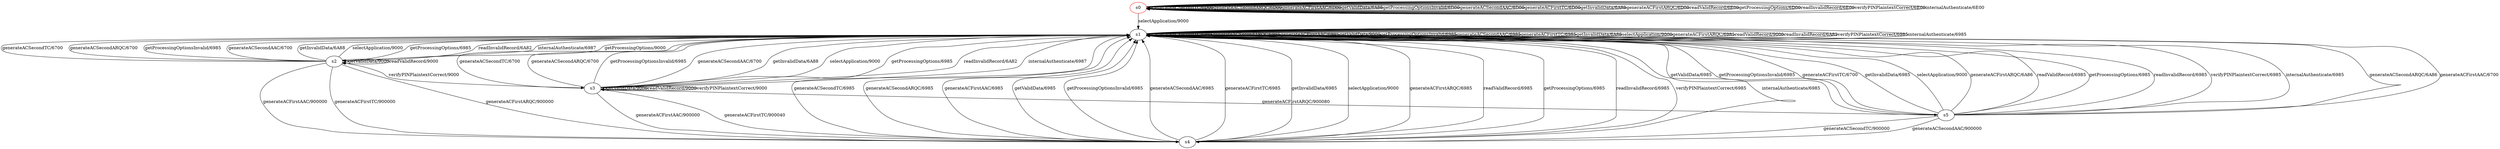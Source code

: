 digraph G {
label=""
s0 [color="red"]
s1
s2
s3
s4
s5
s0 [label="s0"];
s0 -> s0[label="generateACSecondTC/6D00"]
s0 -> s0[label="generateACSecondARQC/6D00"]
s0 -> s0[label="generateACFirstAAC/6D00"]
s0 -> s0[label="getValidData/6A88"]
s0 -> s0[label="getProcessingOptionsInvalid/6D00"]
s0 -> s0[label="generateACSecondAAC/6D00"]
s0 -> s0[label="generateACFirstTC/6D00"]
s0 -> s0[label="getInvalidData/6A88"]
s0 -> s1[label="selectApplication/9000"]
s0 -> s0[label="generateACFirstARQC/6D00"]
s0 -> s0[label="readValidRecord/6E00"]
s0 -> s0[label="getProcessingOptions/6D00"]
s0 -> s0[label="readInvalidRecord/6E00"]
s0 -> s0[label="verifyPINPlaintextCorrect/6E00"]
s0 -> s0[label="internalAuthenticate/6E00"]
s1 [label="s1"];
s1 -> s1[label="generateACSecondTC/6985"]
s1 -> s1[label="generateACSecondARQC/6985"]
s1 -> s1[label="generateACFirstAAC/6985"]
s1 -> s1[label="getValidData/9000"]
s1 -> s1[label="getProcessingOptionsInvalid/6985"]
s1 -> s1[label="generateACSecondAAC/6985"]
s1 -> s1[label="generateACFirstTC/6985"]
s1 -> s1[label="getInvalidData/6A88"]
s1 -> s1[label="selectApplication/9000"]
s1 -> s1[label="generateACFirstARQC/6985"]
s1 -> s1[label="readValidRecord/9000"]
s1 -> s2[label="getProcessingOptions/9000"]
s1 -> s1[label="readInvalidRecord/6A82"]
s1 -> s1[label="verifyPINPlaintextCorrect/6985"]
s1 -> s1[label="internalAuthenticate/6985"]
s2 [label="s2"];
s2 -> s1[label="generateACSecondTC/6700"]
s2 -> s1[label="generateACSecondARQC/6700"]
s2 -> s4[label="generateACFirstAAC/900000"]
s2 -> s2[label="getValidData/9000"]
s2 -> s1[label="getProcessingOptionsInvalid/6985"]
s2 -> s1[label="generateACSecondAAC/6700"]
s2 -> s4[label="generateACFirstTC/900000"]
s2 -> s1[label="getInvalidData/6A88"]
s2 -> s1[label="selectApplication/9000"]
s2 -> s4[label="generateACFirstARQC/900000"]
s2 -> s2[label="readValidRecord/9000"]
s2 -> s1[label="getProcessingOptions/6985"]
s2 -> s1[label="readInvalidRecord/6A82"]
s2 -> s3[label="verifyPINPlaintextCorrect/9000"]
s2 -> s1[label="internalAuthenticate/6987"]
s3 [label="s3"];
s3 -> s1[label="generateACSecondTC/6700"]
s3 -> s1[label="generateACSecondARQC/6700"]
s3 -> s4[label="generateACFirstAAC/900000"]
s3 -> s3[label="getValidData/9000"]
s3 -> s1[label="getProcessingOptionsInvalid/6985"]
s3 -> s1[label="generateACSecondAAC/6700"]
s3 -> s4[label="generateACFirstTC/900040"]
s3 -> s1[label="getInvalidData/6A88"]
s3 -> s1[label="selectApplication/9000"]
s3 -> s5[label="generateACFirstARQC/900080"]
s3 -> s3[label="readValidRecord/9000"]
s3 -> s1[label="getProcessingOptions/6985"]
s3 -> s1[label="readInvalidRecord/6A82"]
s3 -> s3[label="verifyPINPlaintextCorrect/9000"]
s3 -> s1[label="internalAuthenticate/6987"]
s4 [label="s4"];
s4 -> s1[label="generateACSecondTC/6985"]
s4 -> s1[label="generateACSecondARQC/6985"]
s4 -> s1[label="generateACFirstAAC/6985"]
s4 -> s1[label="getValidData/6985"]
s4 -> s1[label="getProcessingOptionsInvalid/6985"]
s4 -> s1[label="generateACSecondAAC/6985"]
s4 -> s1[label="generateACFirstTC/6985"]
s4 -> s1[label="getInvalidData/6985"]
s4 -> s1[label="selectApplication/9000"]
s4 -> s1[label="generateACFirstARQC/6985"]
s4 -> s1[label="readValidRecord/6985"]
s4 -> s1[label="getProcessingOptions/6985"]
s4 -> s1[label="readInvalidRecord/6985"]
s4 -> s1[label="verifyPINPlaintextCorrect/6985"]
s4 -> s1[label="internalAuthenticate/6985"]
s5 [label="s5"];
s5 -> s4[label="generateACSecondTC/900000"]
s5 -> s1[label="generateACSecondARQC/6A86"]
s5 -> s1[label="generateACFirstAAC/6700"]
s5 -> s1[label="getValidData/6985"]
s5 -> s1[label="getProcessingOptionsInvalid/6985"]
s5 -> s4[label="generateACSecondAAC/900000"]
s5 -> s1[label="generateACFirstTC/6700"]
s5 -> s1[label="getInvalidData/6985"]
s5 -> s1[label="selectApplication/9000"]
s5 -> s1[label="generateACFirstARQC/6A86"]
s5 -> s1[label="readValidRecord/6985"]
s5 -> s1[label="getProcessingOptions/6985"]
s5 -> s1[label="readInvalidRecord/6985"]
s5 -> s1[label="verifyPINPlaintextCorrect/6985"]
s5 -> s1[label="internalAuthenticate/6985"]
}
